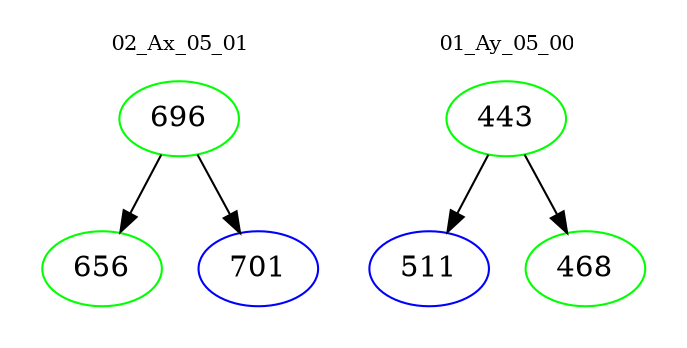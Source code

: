 digraph{
subgraph cluster_0 {
color = white
label = "02_Ax_05_01";
fontsize=10;
T0_696 [label="696", color="green"]
T0_696 -> T0_656 [color="black"]
T0_656 [label="656", color="green"]
T0_696 -> T0_701 [color="black"]
T0_701 [label="701", color="blue"]
}
subgraph cluster_1 {
color = white
label = "01_Ay_05_00";
fontsize=10;
T1_443 [label="443", color="green"]
T1_443 -> T1_511 [color="black"]
T1_511 [label="511", color="blue"]
T1_443 -> T1_468 [color="black"]
T1_468 [label="468", color="green"]
}
}
